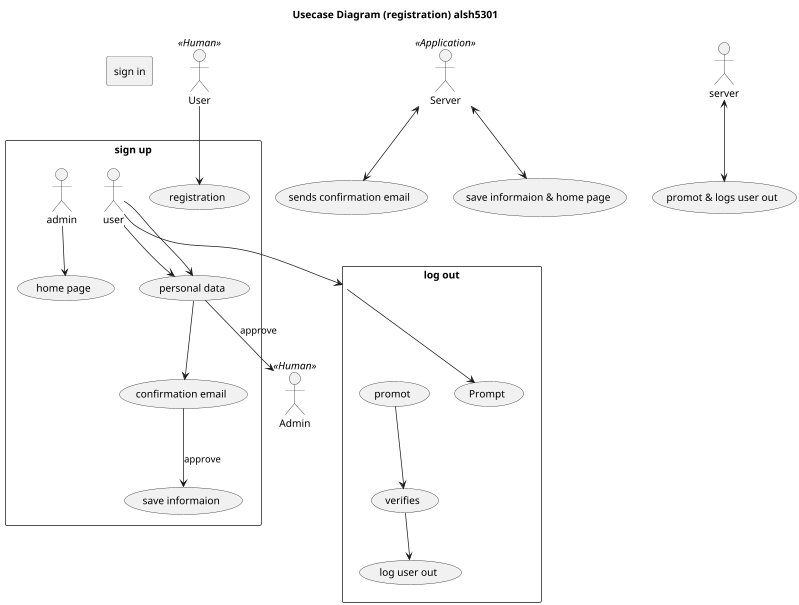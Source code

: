 @startuml
scale 800 width
title Usecase Diagram (registration) alsh5301

'left to right direction

actor User << Human >>
actor Admin << Human >>
actor Server << Application >>

rectangle "sign up" {
    User --> (registration) 
    user --> (personal data)
    (personal data) --> (confirmation email)
    (confirmation email) --> (save informaion) : approve
    admin --> (home page)
    
}

rectangle "sign in" {
    user --> (personal data)
    (personal data) --> (Admin) : approve
}

rectangle "log out" {
    user --> (log out)
    (log out) --> (Prompt)
    (promot) --> (verifies)
    (verifies) --> (log user out)
}

Server <--> (sends confirmation email)
Server <--> (save informaion & home page)
server <--> (promot & logs user out)
@enduml